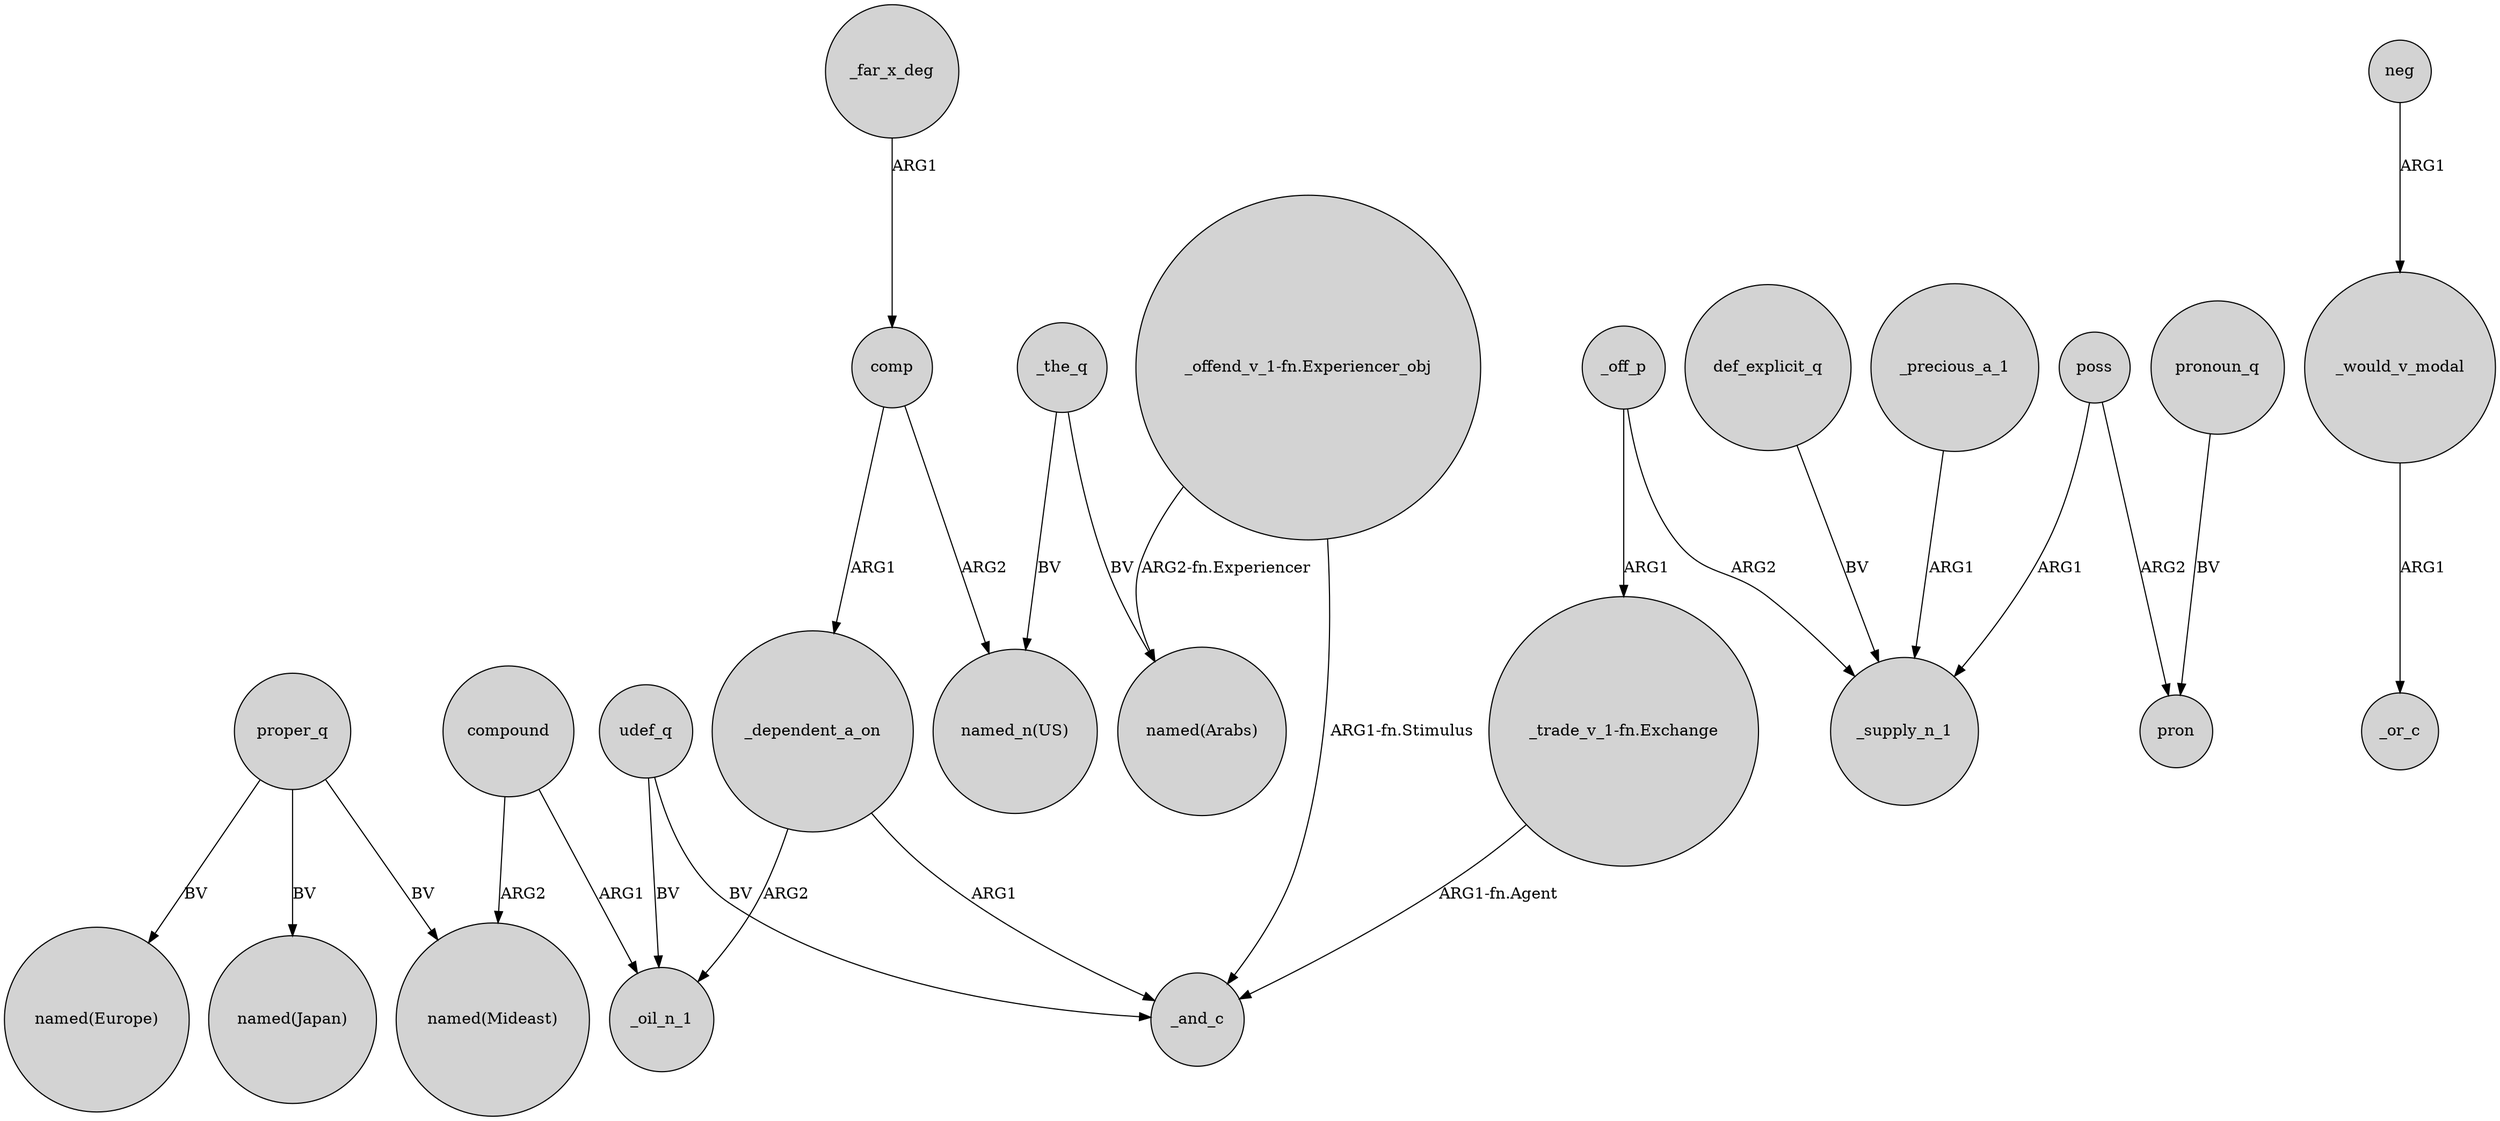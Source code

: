 digraph {
	node [shape=circle style=filled]
	"_trade_v_1-fn.Exchange" -> _and_c [label="ARG1-fn.Agent"]
	neg -> _would_v_modal [label=ARG1]
	_dependent_a_on -> _and_c [label=ARG1]
	_precious_a_1 -> _supply_n_1 [label=ARG1]
	_off_p -> _supply_n_1 [label=ARG2]
	compound -> _oil_n_1 [label=ARG1]
	poss -> pron [label=ARG2]
	"_offend_v_1-fn.Experiencer_obj" -> _and_c [label="ARG1-fn.Stimulus"]
	_would_v_modal -> _or_c [label=ARG1]
	_off_p -> "_trade_v_1-fn.Exchange" [label=ARG1]
	proper_q -> "named(Japan)" [label=BV]
	comp -> _dependent_a_on [label=ARG1]
	_the_q -> "named_n(US)" [label=BV]
	pronoun_q -> pron [label=BV]
	comp -> "named_n(US)" [label=ARG2]
	compound -> "named(Mideast)" [label=ARG2]
	_the_q -> "named(Arabs)" [label=BV]
	proper_q -> "named(Europe)" [label=BV]
	poss -> _supply_n_1 [label=ARG1]
	udef_q -> _oil_n_1 [label=BV]
	_far_x_deg -> comp [label=ARG1]
	_dependent_a_on -> _oil_n_1 [label=ARG2]
	proper_q -> "named(Mideast)" [label=BV]
	"_offend_v_1-fn.Experiencer_obj" -> "named(Arabs)" [label="ARG2-fn.Experiencer"]
	udef_q -> _and_c [label=BV]
	def_explicit_q -> _supply_n_1 [label=BV]
}
